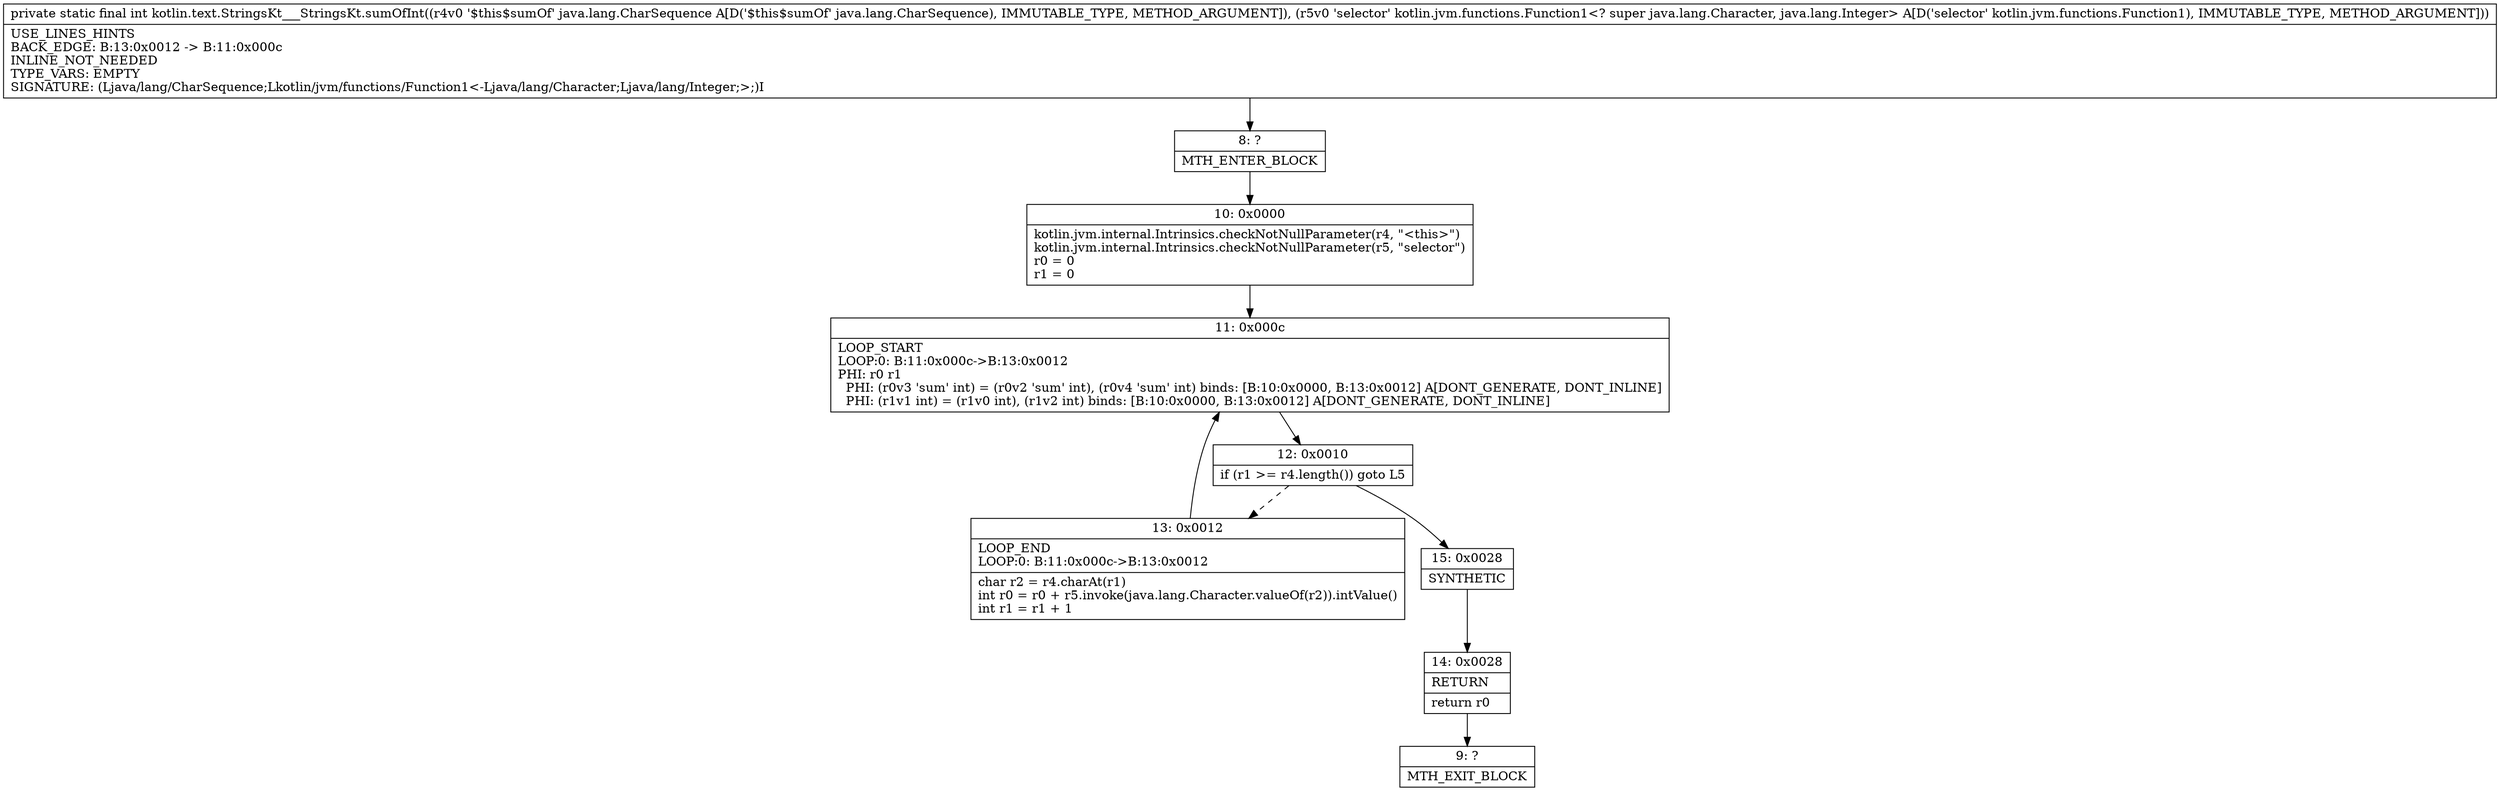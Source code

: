 digraph "CFG forkotlin.text.StringsKt___StringsKt.sumOfInt(Ljava\/lang\/CharSequence;Lkotlin\/jvm\/functions\/Function1;)I" {
Node_8 [shape=record,label="{8\:\ ?|MTH_ENTER_BLOCK\l}"];
Node_10 [shape=record,label="{10\:\ 0x0000|kotlin.jvm.internal.Intrinsics.checkNotNullParameter(r4, \"\<this\>\")\lkotlin.jvm.internal.Intrinsics.checkNotNullParameter(r5, \"selector\")\lr0 = 0\lr1 = 0\l}"];
Node_11 [shape=record,label="{11\:\ 0x000c|LOOP_START\lLOOP:0: B:11:0x000c\-\>B:13:0x0012\lPHI: r0 r1 \l  PHI: (r0v3 'sum' int) = (r0v2 'sum' int), (r0v4 'sum' int) binds: [B:10:0x0000, B:13:0x0012] A[DONT_GENERATE, DONT_INLINE]\l  PHI: (r1v1 int) = (r1v0 int), (r1v2 int) binds: [B:10:0x0000, B:13:0x0012] A[DONT_GENERATE, DONT_INLINE]\l}"];
Node_12 [shape=record,label="{12\:\ 0x0010|if (r1 \>= r4.length()) goto L5\l}"];
Node_13 [shape=record,label="{13\:\ 0x0012|LOOP_END\lLOOP:0: B:11:0x000c\-\>B:13:0x0012\l|char r2 = r4.charAt(r1)\lint r0 = r0 + r5.invoke(java.lang.Character.valueOf(r2)).intValue()\lint r1 = r1 + 1\l}"];
Node_15 [shape=record,label="{15\:\ 0x0028|SYNTHETIC\l}"];
Node_14 [shape=record,label="{14\:\ 0x0028|RETURN\l|return r0\l}"];
Node_9 [shape=record,label="{9\:\ ?|MTH_EXIT_BLOCK\l}"];
MethodNode[shape=record,label="{private static final int kotlin.text.StringsKt___StringsKt.sumOfInt((r4v0 '$this$sumOf' java.lang.CharSequence A[D('$this$sumOf' java.lang.CharSequence), IMMUTABLE_TYPE, METHOD_ARGUMENT]), (r5v0 'selector' kotlin.jvm.functions.Function1\<? super java.lang.Character, java.lang.Integer\> A[D('selector' kotlin.jvm.functions.Function1), IMMUTABLE_TYPE, METHOD_ARGUMENT]))  | USE_LINES_HINTS\lBACK_EDGE: B:13:0x0012 \-\> B:11:0x000c\lINLINE_NOT_NEEDED\lTYPE_VARS: EMPTY\lSIGNATURE: (Ljava\/lang\/CharSequence;Lkotlin\/jvm\/functions\/Function1\<\-Ljava\/lang\/Character;Ljava\/lang\/Integer;\>;)I\l}"];
MethodNode -> Node_8;Node_8 -> Node_10;
Node_10 -> Node_11;
Node_11 -> Node_12;
Node_12 -> Node_13[style=dashed];
Node_12 -> Node_15;
Node_13 -> Node_11;
Node_15 -> Node_14;
Node_14 -> Node_9;
}

